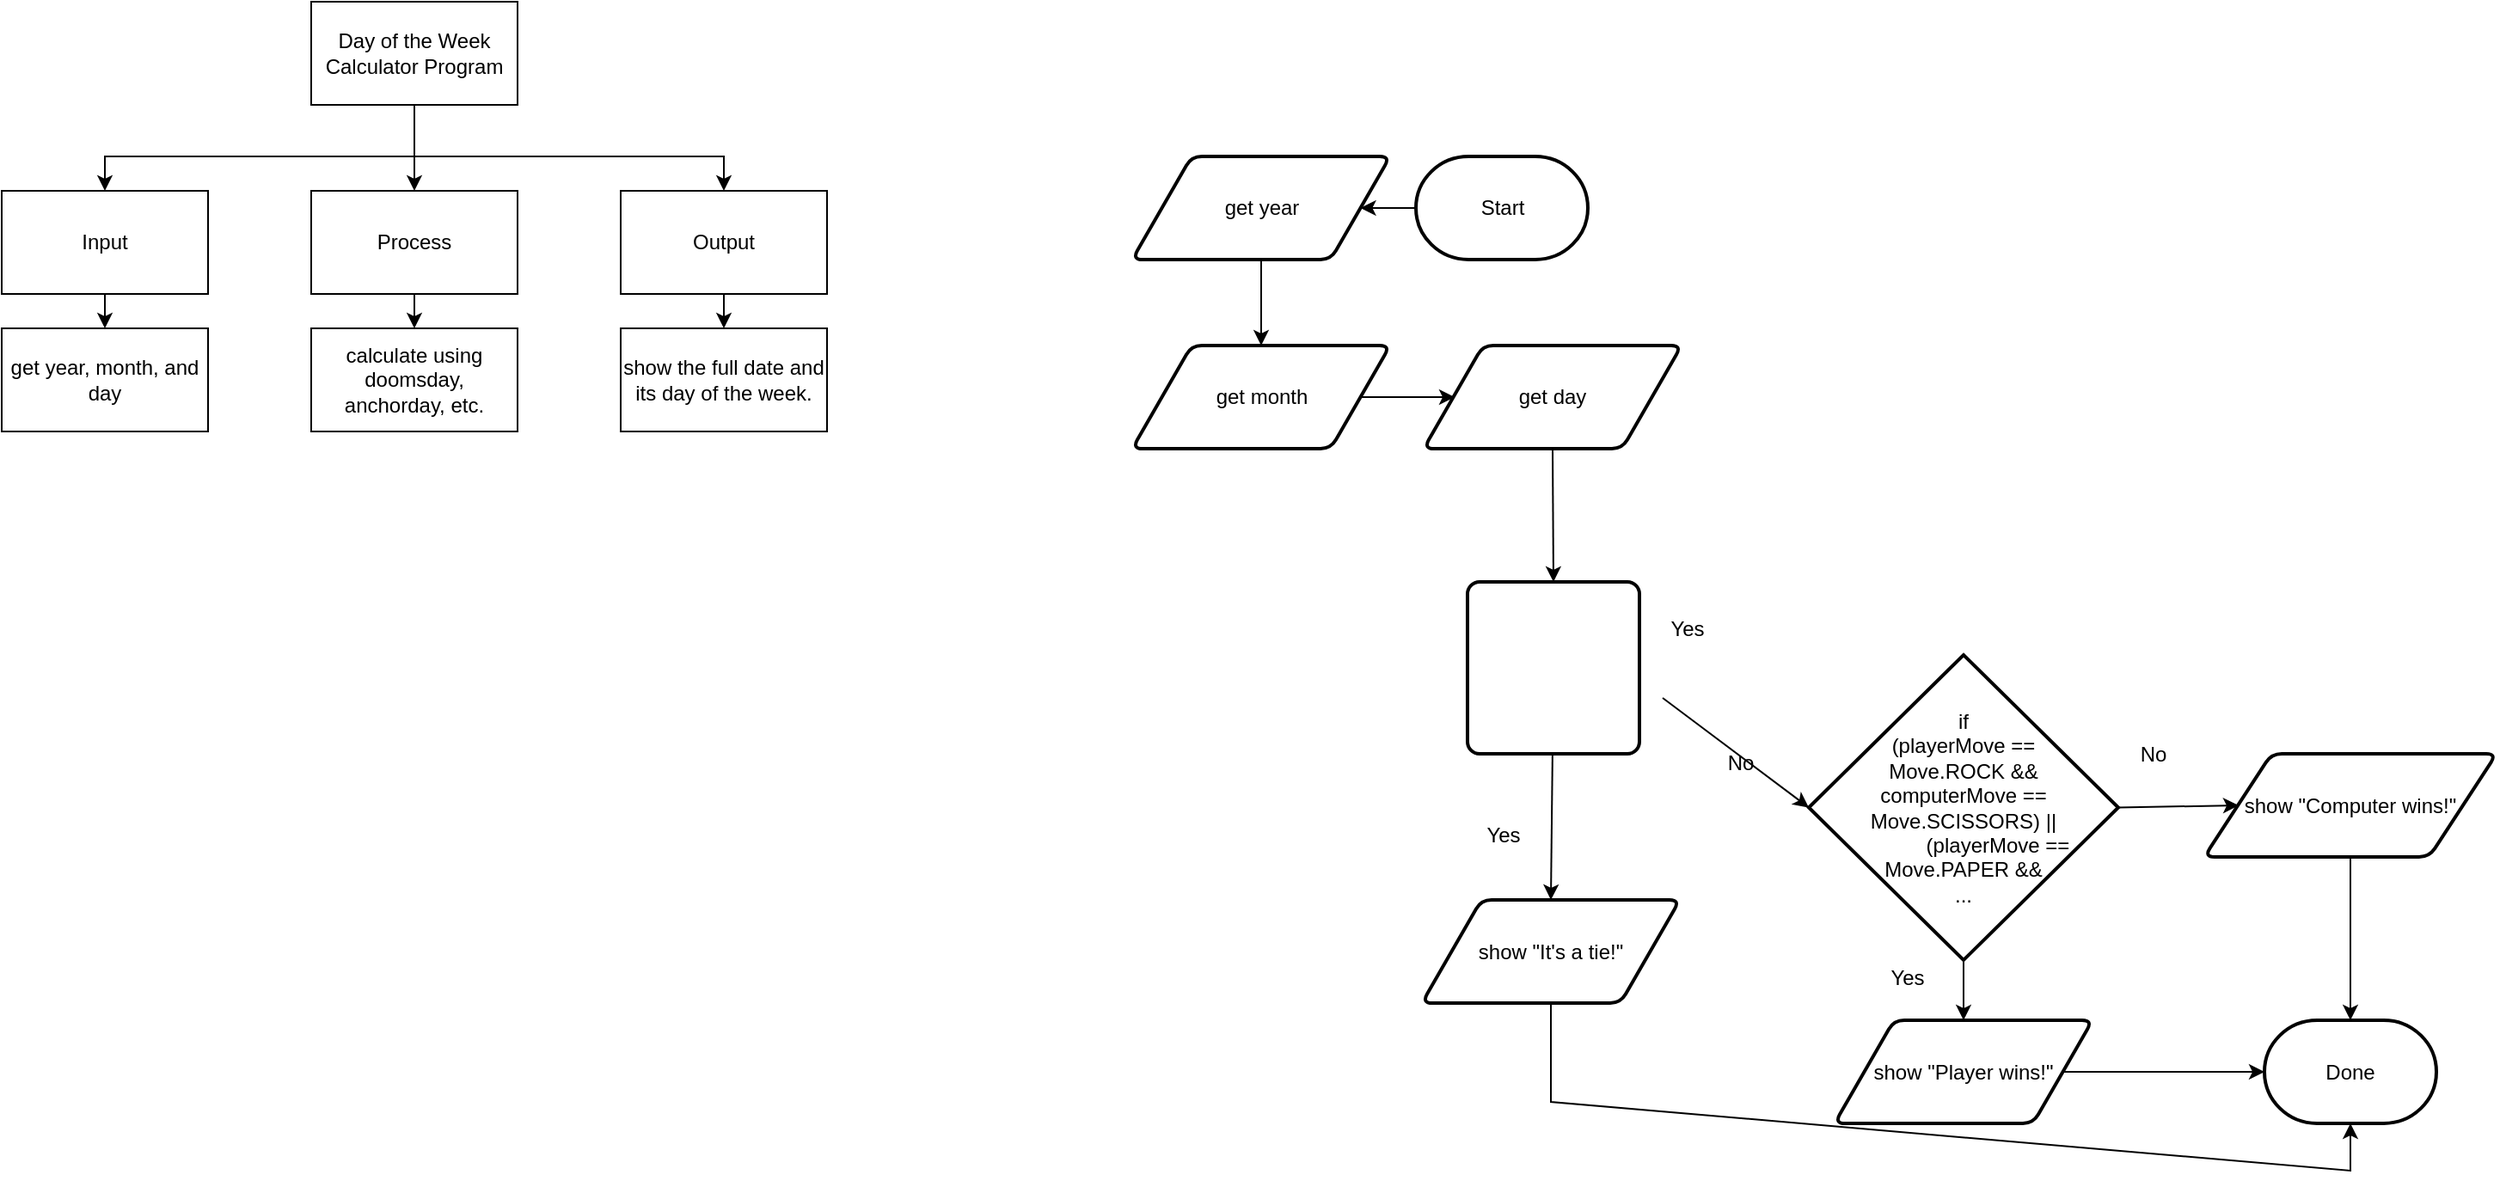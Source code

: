 <mxfile>
    <diagram id="RPWr_3GESih89UQSGqeM" name="Page-1">
        <mxGraphModel dx="1529" dy="477" grid="1" gridSize="10" guides="1" tooltips="1" connect="1" arrows="1" fold="1" page="1" pageScale="1" pageWidth="827" pageHeight="1169" math="0" shadow="0">
            <root>
                <mxCell id="0"/>
                <mxCell id="1" parent="0"/>
                <mxCell id="3" style="edgeStyle=none;html=1;exitX=0.5;exitY=1;exitDx=0;exitDy=0;" parent="1" source="6" target="8" edge="1">
                    <mxGeometry relative="1" as="geometry"/>
                </mxCell>
                <mxCell id="4" style="edgeStyle=none;html=1;exitX=0.5;exitY=1;exitDx=0;exitDy=0;entryX=0.5;entryY=0;entryDx=0;entryDy=0;rounded=0;" parent="1" source="6" target="12" edge="1">
                    <mxGeometry relative="1" as="geometry">
                        <Array as="points">
                            <mxPoint x="90" y="500"/>
                            <mxPoint x="270" y="500"/>
                        </Array>
                    </mxGeometry>
                </mxCell>
                <mxCell id="5" style="edgeStyle=none;rounded=0;html=1;exitX=0.5;exitY=1;exitDx=0;exitDy=0;entryX=0.5;entryY=0;entryDx=0;entryDy=0;" parent="1" source="6" target="10" edge="1">
                    <mxGeometry relative="1" as="geometry">
                        <Array as="points">
                            <mxPoint x="90" y="500"/>
                            <mxPoint x="-90" y="500"/>
                        </Array>
                    </mxGeometry>
                </mxCell>
                <mxCell id="6" value="Day of the Week Calculator Program" style="rounded=0;whiteSpace=wrap;html=1;" parent="1" vertex="1">
                    <mxGeometry x="30" y="410" width="120" height="60" as="geometry"/>
                </mxCell>
                <mxCell id="7" style="edgeStyle=none;rounded=0;html=1;exitX=0.5;exitY=1;exitDx=0;exitDy=0;entryX=0.5;entryY=0;entryDx=0;entryDy=0;" parent="1" source="8" target="14" edge="1">
                    <mxGeometry relative="1" as="geometry"/>
                </mxCell>
                <mxCell id="8" value="Process" style="rounded=0;whiteSpace=wrap;html=1;" parent="1" vertex="1">
                    <mxGeometry x="30" y="520" width="120" height="60" as="geometry"/>
                </mxCell>
                <mxCell id="9" style="edgeStyle=none;rounded=0;html=1;exitX=0.5;exitY=1;exitDx=0;exitDy=0;entryX=0.5;entryY=0;entryDx=0;entryDy=0;" parent="1" source="10" target="13" edge="1">
                    <mxGeometry relative="1" as="geometry"/>
                </mxCell>
                <mxCell id="10" value="Input" style="rounded=0;whiteSpace=wrap;html=1;" parent="1" vertex="1">
                    <mxGeometry x="-150" y="520" width="120" height="60" as="geometry"/>
                </mxCell>
                <mxCell id="11" style="edgeStyle=none;rounded=0;html=1;exitX=0.5;exitY=1;exitDx=0;exitDy=0;entryX=0.5;entryY=0;entryDx=0;entryDy=0;" parent="1" source="12" target="15" edge="1">
                    <mxGeometry relative="1" as="geometry"/>
                </mxCell>
                <mxCell id="12" value="Output" style="rounded=0;whiteSpace=wrap;html=1;" parent="1" vertex="1">
                    <mxGeometry x="210" y="520" width="120" height="60" as="geometry"/>
                </mxCell>
                <mxCell id="13" value="get year, month, and day" style="rounded=0;whiteSpace=wrap;html=1;" parent="1" vertex="1">
                    <mxGeometry x="-150" y="600" width="120" height="60" as="geometry"/>
                </mxCell>
                <mxCell id="14" value="calculate using doomsday, anchorday, etc." style="rounded=0;whiteSpace=wrap;html=1;" parent="1" vertex="1">
                    <mxGeometry x="30" y="600" width="120" height="60" as="geometry"/>
                </mxCell>
                <mxCell id="15" value="show the full date and its day of the week." style="rounded=0;whiteSpace=wrap;html=1;" parent="1" vertex="1">
                    <mxGeometry x="210" y="600" width="120" height="60" as="geometry"/>
                </mxCell>
                <mxCell id="16" style="edgeStyle=none;rounded=0;html=1;exitX=0;exitY=0.5;exitDx=0;exitDy=0;exitPerimeter=0;entryX=1;entryY=0.5;entryDx=0;entryDy=0;" parent="1" source="17" target="44" edge="1">
                    <mxGeometry relative="1" as="geometry">
                        <mxPoint x="642.5" y="530" as="targetPoint"/>
                    </mxGeometry>
                </mxCell>
                <mxCell id="17" value="Start" style="strokeWidth=2;html=1;shape=mxgraph.flowchart.terminator;whiteSpace=wrap;" parent="1" vertex="1">
                    <mxGeometry x="672.5" y="500" width="100" height="60" as="geometry"/>
                </mxCell>
                <mxCell id="18" style="edgeStyle=none;rounded=0;html=1;exitX=1;exitY=0.5;exitDx=0;exitDy=0;entryX=0;entryY=0.5;entryDx=0;entryDy=0;entryPerimeter=0;" parent="1" source="19" edge="1">
                    <mxGeometry relative="1" as="geometry">
                        <mxPoint x="695" y="640" as="targetPoint"/>
                    </mxGeometry>
                </mxCell>
                <mxCell id="19" value="get month" style="shape=parallelogram;html=1;strokeWidth=2;perimeter=parallelogramPerimeter;whiteSpace=wrap;rounded=1;arcSize=12;size=0.23;" parent="1" vertex="1">
                    <mxGeometry x="507.5" y="610" width="150" height="60" as="geometry"/>
                </mxCell>
                <mxCell id="20" style="edgeStyle=none;html=1;entryX=0.5;entryY=0;entryDx=0;entryDy=0;" parent="1" source="47" target="26" edge="1">
                    <mxGeometry relative="1" as="geometry">
                        <mxPoint x="761" y="972.5" as="targetPoint"/>
                        <mxPoint x="751" y="880" as="sourcePoint"/>
                    </mxGeometry>
                </mxCell>
                <mxCell id="21" style="edgeStyle=none;html=1;exitX=1;exitY=0.5;exitDx=0;exitDy=0;exitPerimeter=0;entryX=0;entryY=0.5;entryDx=0;entryDy=0;entryPerimeter=0;" parent="1" target="31" edge="1">
                    <mxGeometry relative="1" as="geometry">
                        <mxPoint x="816" y="815" as="sourcePoint"/>
                    </mxGeometry>
                </mxCell>
                <mxCell id="25" style="edgeStyle=none;html=1;exitX=0.5;exitY=1;exitDx=0;exitDy=0;entryX=0.5;entryY=1;entryDx=0;entryDy=0;entryPerimeter=0;rounded=0;" parent="1" source="26" target="38" edge="1">
                    <mxGeometry relative="1" as="geometry">
                        <Array as="points">
                            <mxPoint x="751" y="1050"/>
                            <mxPoint x="1216" y="1090"/>
                        </Array>
                    </mxGeometry>
                </mxCell>
                <mxCell id="26" value="show &quot;It's a tie!&quot;" style="shape=parallelogram;html=1;strokeWidth=2;perimeter=parallelogramPerimeter;whiteSpace=wrap;rounded=1;arcSize=12;size=0.23;" parent="1" vertex="1">
                    <mxGeometry x="676" y="932.5" width="150" height="60" as="geometry"/>
                </mxCell>
                <mxCell id="27" value="Yes" style="text;html=1;align=center;verticalAlign=middle;resizable=0;points=[];autosize=1;strokeColor=none;fillColor=none;" parent="1" vertex="1">
                    <mxGeometry x="702.5" y="880" width="40" height="30" as="geometry"/>
                </mxCell>
                <mxCell id="28" value="No" style="text;html=1;align=center;verticalAlign=middle;resizable=0;points=[];autosize=1;strokeColor=none;fillColor=none;" parent="1" vertex="1">
                    <mxGeometry x="841" y="837.5" width="40" height="30" as="geometry"/>
                </mxCell>
                <mxCell id="29" style="edgeStyle=none;html=1;exitX=0.5;exitY=1;exitDx=0;exitDy=0;exitPerimeter=0;entryX=0.5;entryY=0;entryDx=0;entryDy=0;" parent="1" source="31" target="33" edge="1">
                    <mxGeometry relative="1" as="geometry"/>
                </mxCell>
                <mxCell id="30" style="edgeStyle=none;html=1;exitX=1;exitY=0.5;exitDx=0;exitDy=0;exitPerimeter=0;entryX=0;entryY=0.5;entryDx=0;entryDy=0;entryPerimeter=0;" parent="1" source="31" edge="1">
                    <mxGeometry relative="1" as="geometry">
                        <mxPoint x="1151" y="877.5" as="targetPoint"/>
                    </mxGeometry>
                </mxCell>
                <mxCell id="31" value="if&lt;br&gt;&lt;div&gt;(playerMove ==&lt;br&gt;Move.ROCK &amp;amp;&amp;amp;&lt;/div&gt;&lt;div&gt;computerMove == Move.SCISSORS) ||&lt;/div&gt;&lt;div&gt;&amp;nbsp; &amp;nbsp; &amp;nbsp; &amp;nbsp; &amp;nbsp; &amp;nbsp; (playerMove == Move.PAPER &amp;amp;&amp;amp;&lt;br&gt;...&lt;/div&gt;" style="strokeWidth=2;html=1;shape=mxgraph.flowchart.decision;whiteSpace=wrap;" parent="1" vertex="1">
                    <mxGeometry x="901" y="790" width="180" height="177.5" as="geometry"/>
                </mxCell>
                <mxCell id="32" style="edgeStyle=none;html=1;exitX=1;exitY=0.5;exitDx=0;exitDy=0;" parent="1" source="33" target="38" edge="1">
                    <mxGeometry relative="1" as="geometry"/>
                </mxCell>
                <mxCell id="33" value="show &quot;Player wins!&quot;" style="shape=parallelogram;html=1;strokeWidth=2;perimeter=parallelogramPerimeter;whiteSpace=wrap;rounded=1;arcSize=12;size=0.23;" parent="1" vertex="1">
                    <mxGeometry x="916" y="1002.5" width="150" height="60" as="geometry"/>
                </mxCell>
                <mxCell id="34" value="Yes" style="text;html=1;align=center;verticalAlign=middle;resizable=0;points=[];autosize=1;strokeColor=none;fillColor=none;" parent="1" vertex="1">
                    <mxGeometry x="938" y="962.5" width="40" height="30" as="geometry"/>
                </mxCell>
                <mxCell id="35" style="edgeStyle=none;html=1;exitX=0.5;exitY=1;exitDx=0;exitDy=0;" parent="1" source="36" target="38" edge="1">
                    <mxGeometry relative="1" as="geometry"/>
                </mxCell>
                <mxCell id="36" value="show &quot;Computer wins!&quot;" style="shape=parallelogram;html=1;strokeWidth=2;perimeter=parallelogramPerimeter;whiteSpace=wrap;rounded=1;arcSize=12;size=0.23;" parent="1" vertex="1">
                    <mxGeometry x="1131" y="847.5" width="170" height="60" as="geometry"/>
                </mxCell>
                <mxCell id="37" value="No" style="text;html=1;align=center;verticalAlign=middle;resizable=0;points=[];autosize=1;strokeColor=none;fillColor=none;" parent="1" vertex="1">
                    <mxGeometry x="1081" y="832.5" width="40" height="30" as="geometry"/>
                </mxCell>
                <mxCell id="38" value="Done" style="strokeWidth=2;html=1;shape=mxgraph.flowchart.terminator;whiteSpace=wrap;" parent="1" vertex="1">
                    <mxGeometry x="1166" y="1002.5" width="100" height="60" as="geometry"/>
                </mxCell>
                <mxCell id="39" style="edgeStyle=none;rounded=0;html=1;exitX=0.5;exitY=1;exitDx=0;exitDy=0;entryX=0.5;entryY=0;entryDx=0;entryDy=0;" parent="1" source="46" target="47" edge="1">
                    <mxGeometry relative="1" as="geometry">
                        <mxPoint x="760" y="705" as="sourcePoint"/>
                        <mxPoint x="751" y="750" as="targetPoint"/>
                    </mxGeometry>
                </mxCell>
                <mxCell id="42" value="Yes" style="text;html=1;align=center;verticalAlign=middle;resizable=0;points=[];autosize=1;strokeColor=none;fillColor=none;" parent="1" vertex="1">
                    <mxGeometry x="810" y="760" width="40" height="30" as="geometry"/>
                </mxCell>
                <mxCell id="45" style="edgeStyle=none;html=1;exitX=0.5;exitY=1;exitDx=0;exitDy=0;entryX=0.5;entryY=0;entryDx=0;entryDy=0;" edge="1" parent="1" source="44" target="19">
                    <mxGeometry relative="1" as="geometry"/>
                </mxCell>
                <mxCell id="44" value="get year" style="shape=parallelogram;html=1;strokeWidth=2;perimeter=parallelogramPerimeter;whiteSpace=wrap;rounded=1;arcSize=12;size=0.23;" parent="1" vertex="1">
                    <mxGeometry x="507.5" y="500" width="150" height="60" as="geometry"/>
                </mxCell>
                <mxCell id="46" value="get day" style="shape=parallelogram;html=1;strokeWidth=2;perimeter=parallelogramPerimeter;whiteSpace=wrap;rounded=1;arcSize=12;size=0.23;" vertex="1" parent="1">
                    <mxGeometry x="677" y="610" width="150" height="60" as="geometry"/>
                </mxCell>
                <mxCell id="47" value="" style="rounded=1;whiteSpace=wrap;html=1;absoluteArcSize=1;arcSize=14;strokeWidth=2;" vertex="1" parent="1">
                    <mxGeometry x="702.5" y="747.5" width="100" height="100" as="geometry"/>
                </mxCell>
            </root>
        </mxGraphModel>
    </diagram>
</mxfile>
